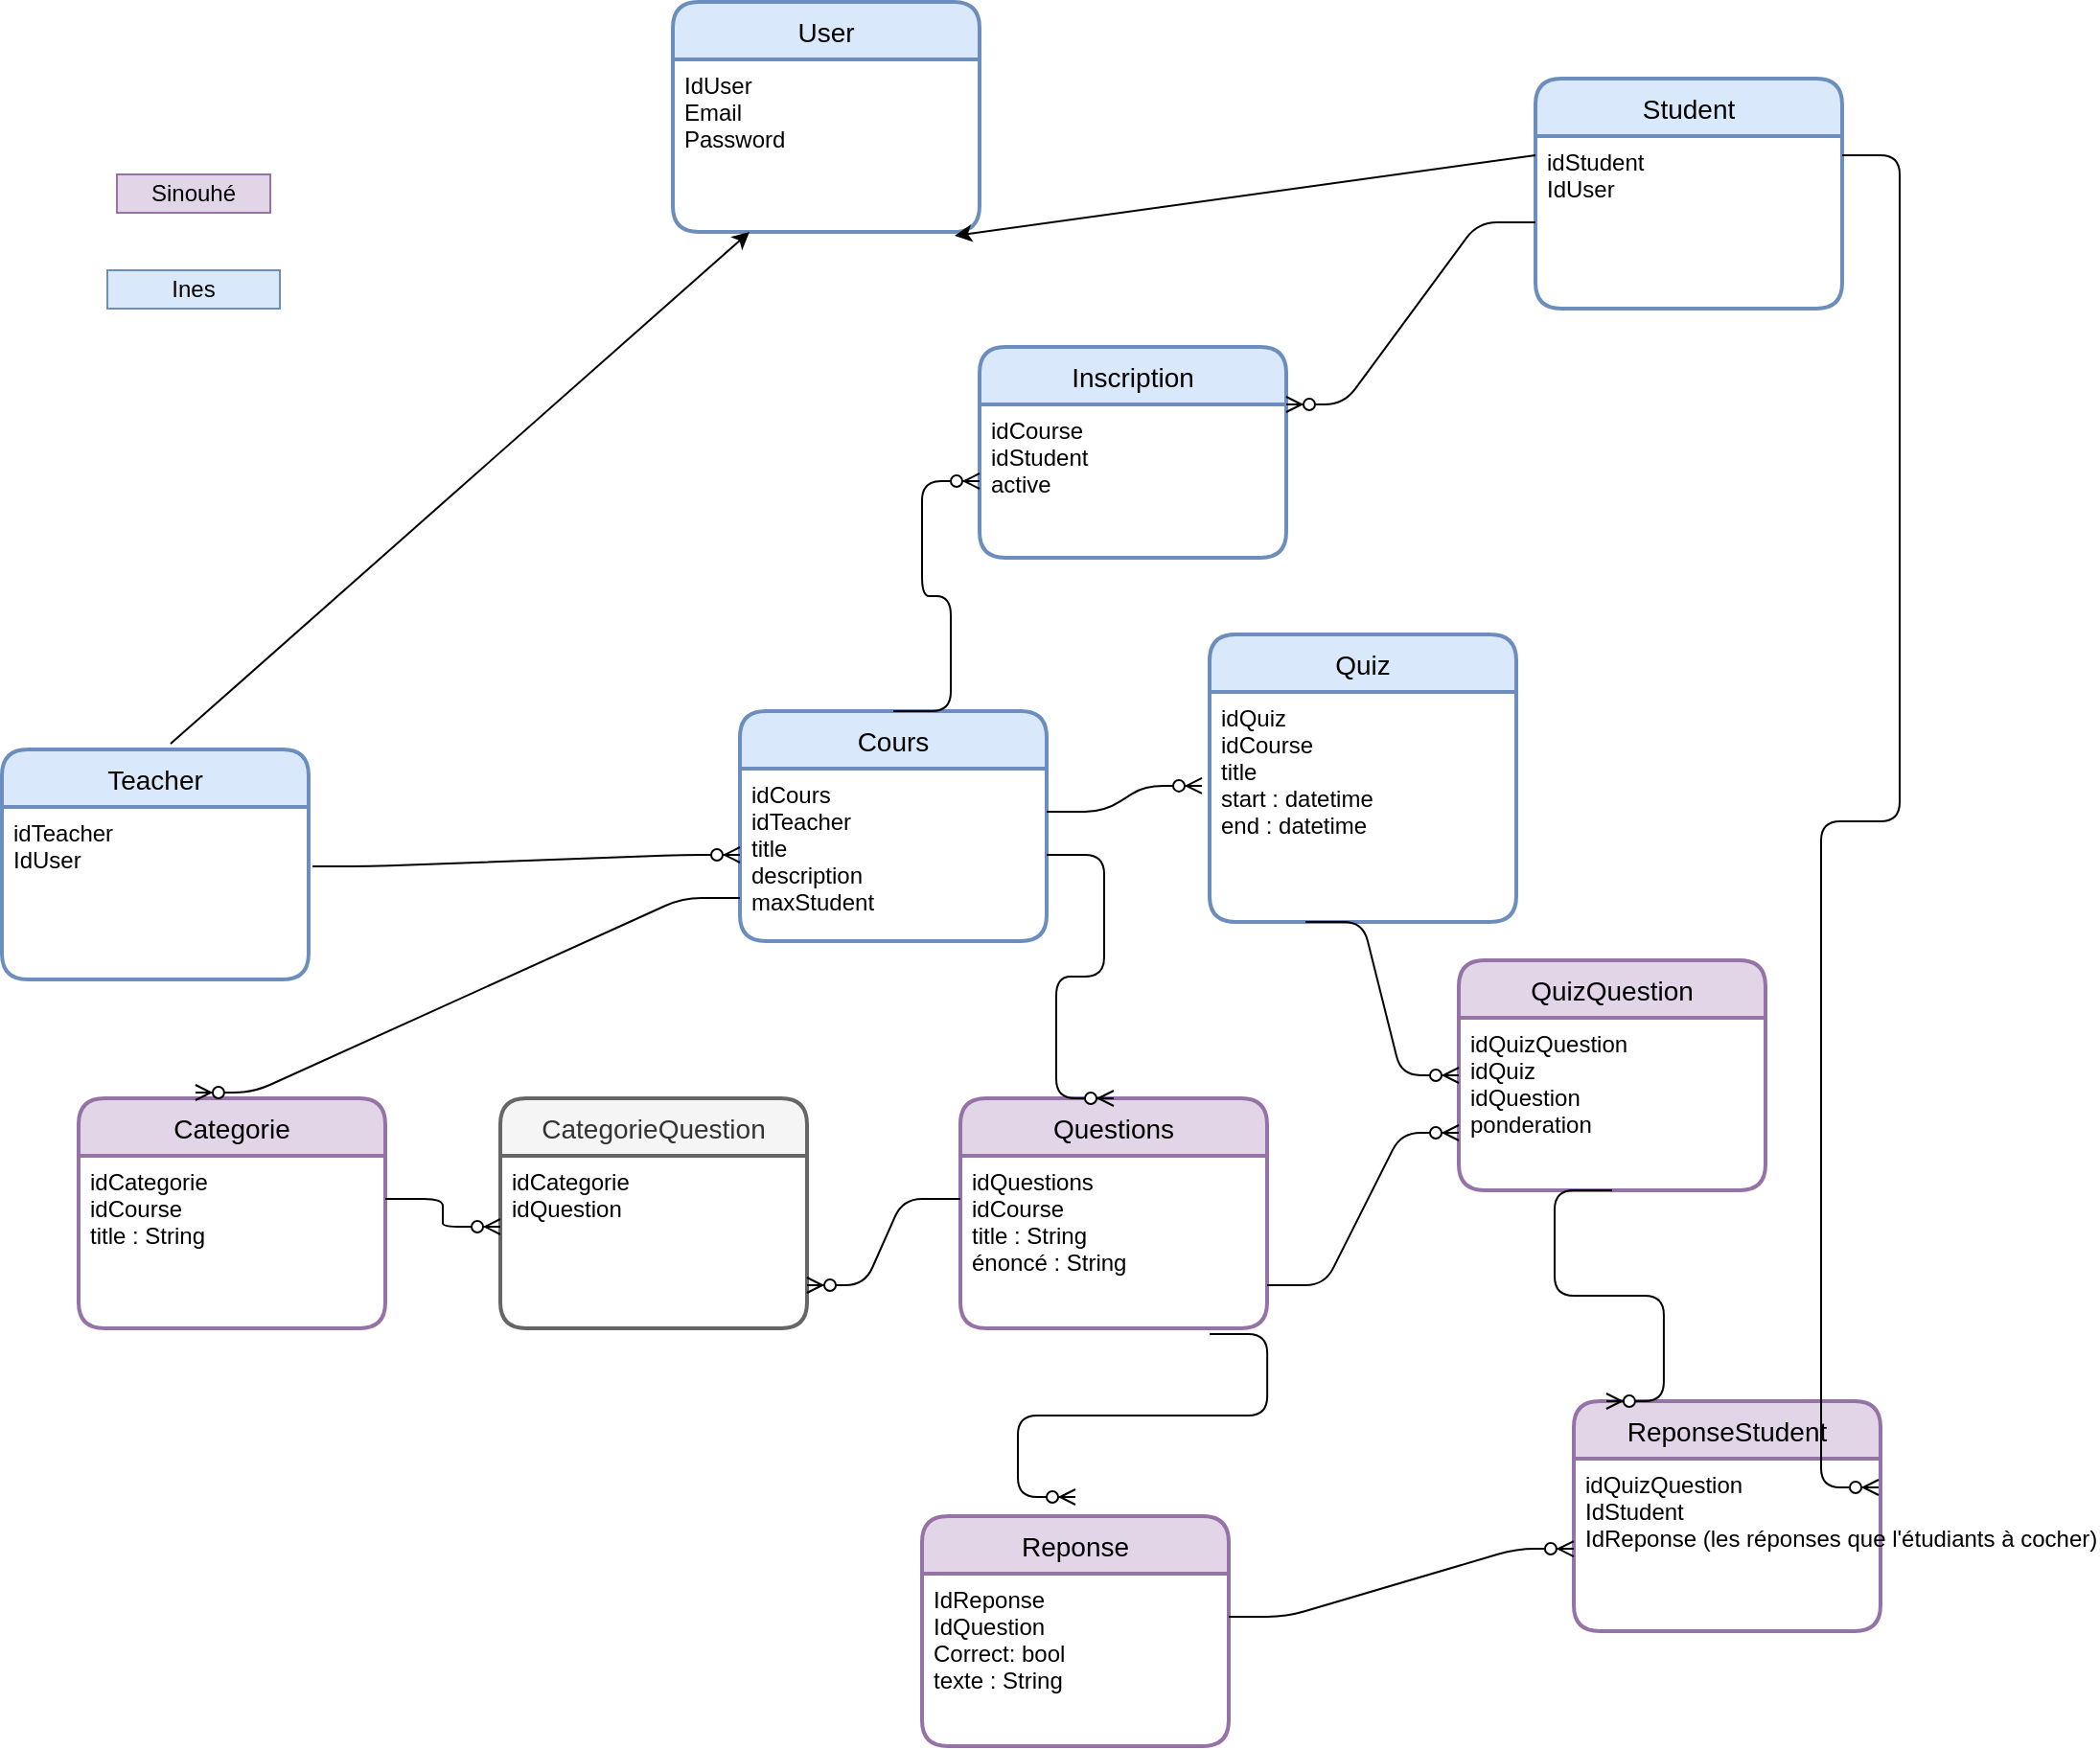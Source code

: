 <mxfile version="14.6.9" type="device"><diagram id="R2lEEEUBdFMjLlhIrx00" name="Page-1"><mxGraphModel dx="1422" dy="1862" grid="1" gridSize="10" guides="1" tooltips="1" connect="1" arrows="1" fold="1" page="1" pageScale="1" pageWidth="850" pageHeight="1100" math="0" shadow="0" extFonts="Permanent Marker^https://fonts.googleapis.com/css?family=Permanent+Marker"><root><mxCell id="0"/><mxCell id="1" parent="0"/><mxCell id="d2dYAKe7NNeKTJfBTGSk-1" value="Teacher" style="swimlane;childLayout=stackLayout;horizontal=1;startSize=30;horizontalStack=0;rounded=1;fontSize=14;fontStyle=0;strokeWidth=2;resizeParent=0;resizeLast=1;shadow=0;dashed=0;align=center;fillColor=#dae8fc;strokeColor=#6c8ebf;" parent="1" vertex="1"><mxGeometry x="40" y="380" width="160" height="120" as="geometry"/></mxCell><mxCell id="d2dYAKe7NNeKTJfBTGSk-2" value="idTeacher&#10;IdUser" style="align=left;strokeColor=none;fillColor=none;spacingLeft=4;fontSize=12;verticalAlign=top;resizable=0;rotatable=0;part=1;" parent="d2dYAKe7NNeKTJfBTGSk-1" vertex="1"><mxGeometry y="30" width="160" height="90" as="geometry"/></mxCell><mxCell id="d2dYAKe7NNeKTJfBTGSk-4" value="Student" style="swimlane;childLayout=stackLayout;horizontal=1;startSize=30;horizontalStack=0;rounded=1;fontSize=14;fontStyle=0;strokeWidth=2;resizeParent=0;resizeLast=1;shadow=0;dashed=0;align=center;fillColor=#dae8fc;strokeColor=#6c8ebf;" parent="1" vertex="1"><mxGeometry x="840" y="30" width="160" height="120" as="geometry"/></mxCell><mxCell id="d2dYAKe7NNeKTJfBTGSk-5" value="idStudent&#10;IdUser" style="align=left;strokeColor=none;fillColor=none;spacingLeft=4;fontSize=12;verticalAlign=top;resizable=0;rotatable=0;part=1;" parent="d2dYAKe7NNeKTJfBTGSk-4" vertex="1"><mxGeometry y="30" width="160" height="90" as="geometry"/></mxCell><mxCell id="d2dYAKe7NNeKTJfBTGSk-6" value="Cours" style="swimlane;childLayout=stackLayout;horizontal=1;startSize=30;horizontalStack=0;rounded=1;fontSize=14;fontStyle=0;strokeWidth=2;resizeParent=0;resizeLast=1;shadow=0;dashed=0;align=center;fillColor=#dae8fc;strokeColor=#6c8ebf;" parent="1" vertex="1"><mxGeometry x="425" y="360" width="160" height="120" as="geometry"/></mxCell><mxCell id="d2dYAKe7NNeKTJfBTGSk-7" value="idCours&#10;idTeacher&#10;title&#10;description&#10;maxStudent" style="align=left;strokeColor=none;fillColor=none;spacingLeft=4;fontSize=12;verticalAlign=top;resizable=0;rotatable=0;part=1;" parent="d2dYAKe7NNeKTJfBTGSk-6" vertex="1"><mxGeometry y="30" width="160" height="90" as="geometry"/></mxCell><mxCell id="d2dYAKe7NNeKTJfBTGSk-8" value="Inscription" style="swimlane;childLayout=stackLayout;horizontal=1;startSize=30;horizontalStack=0;rounded=1;fontSize=14;fontStyle=0;strokeWidth=2;resizeParent=0;resizeLast=1;shadow=0;dashed=0;align=center;fillColor=#dae8fc;strokeColor=#6c8ebf;" parent="1" vertex="1"><mxGeometry x="550" y="170" width="160" height="110" as="geometry"/></mxCell><mxCell id="d2dYAKe7NNeKTJfBTGSk-9" value="idCourse&#10;idStudent&#10;active" style="align=left;strokeColor=none;fillColor=none;spacingLeft=4;fontSize=12;verticalAlign=top;resizable=0;rotatable=0;part=1;" parent="d2dYAKe7NNeKTJfBTGSk-8" vertex="1"><mxGeometry y="30" width="160" height="80" as="geometry"/></mxCell><mxCell id="d2dYAKe7NNeKTJfBTGSk-10" value="Quiz" style="swimlane;childLayout=stackLayout;horizontal=1;startSize=30;horizontalStack=0;rounded=1;fontSize=14;fontStyle=0;strokeWidth=2;resizeParent=0;resizeLast=1;shadow=0;dashed=0;align=center;fillColor=#dae8fc;strokeColor=#6c8ebf;" parent="1" vertex="1"><mxGeometry x="670" y="320" width="160" height="150" as="geometry"/></mxCell><mxCell id="d2dYAKe7NNeKTJfBTGSk-11" value="idQuiz&#10;idCourse&#10;title&#10;start : datetime&#10;end : datetime&#10;" style="align=left;strokeColor=none;fillColor=none;spacingLeft=4;fontSize=12;verticalAlign=top;resizable=0;rotatable=0;part=1;" parent="d2dYAKe7NNeKTJfBTGSk-10" vertex="1"><mxGeometry y="30" width="160" height="120" as="geometry"/></mxCell><mxCell id="d2dYAKe7NNeKTJfBTGSk-12" value="" style="edgeStyle=entityRelationEdgeStyle;fontSize=12;html=1;endArrow=ERzeroToMany;endFill=1;exitX=1.013;exitY=0.344;exitDx=0;exitDy=0;exitPerimeter=0;entryX=0;entryY=0.5;entryDx=0;entryDy=0;" parent="1" source="d2dYAKe7NNeKTJfBTGSk-2" target="d2dYAKe7NNeKTJfBTGSk-7" edge="1"><mxGeometry width="100" height="100" relative="1" as="geometry"><mxPoint x="370" y="440" as="sourcePoint"/><mxPoint x="470" y="340" as="targetPoint"/></mxGeometry></mxCell><mxCell id="d2dYAKe7NNeKTJfBTGSk-14" value="" style="edgeStyle=entityRelationEdgeStyle;fontSize=12;html=1;endArrow=ERzeroToMany;endFill=1;exitX=0.5;exitY=0;exitDx=0;exitDy=0;" parent="1" source="d2dYAKe7NNeKTJfBTGSk-6" target="d2dYAKe7NNeKTJfBTGSk-9" edge="1"><mxGeometry width="100" height="100" relative="1" as="geometry"><mxPoint x="370" y="440" as="sourcePoint"/><mxPoint x="270" y="260" as="targetPoint"/></mxGeometry></mxCell><mxCell id="d2dYAKe7NNeKTJfBTGSk-17" value="" style="edgeStyle=entityRelationEdgeStyle;fontSize=12;html=1;endArrow=ERzeroToMany;endFill=1;entryX=1;entryY=0;entryDx=0;entryDy=0;" parent="1" source="d2dYAKe7NNeKTJfBTGSk-5" target="d2dYAKe7NNeKTJfBTGSk-9" edge="1"><mxGeometry width="100" height="100" relative="1" as="geometry"><mxPoint x="370" y="440" as="sourcePoint"/><mxPoint x="470" y="340" as="targetPoint"/></mxGeometry></mxCell><mxCell id="d2dYAKe7NNeKTJfBTGSk-19" value="Questions" style="swimlane;childLayout=stackLayout;horizontal=1;startSize=30;horizontalStack=0;rounded=1;fontSize=14;fontStyle=0;strokeWidth=2;resizeParent=0;resizeLast=1;shadow=0;dashed=0;align=center;fillColor=#e1d5e7;strokeColor=#9673a6;" parent="1" vertex="1"><mxGeometry x="540" y="562" width="160" height="120" as="geometry"/></mxCell><mxCell id="d2dYAKe7NNeKTJfBTGSk-20" value="idQuestions&#10;idCourse&#10;title : String&#10;énoncé : String&#10;" style="align=left;strokeColor=none;fillColor=none;spacingLeft=4;fontSize=12;verticalAlign=top;resizable=0;rotatable=0;part=1;" parent="d2dYAKe7NNeKTJfBTGSk-19" vertex="1"><mxGeometry y="30" width="160" height="90" as="geometry"/></mxCell><mxCell id="9sQfHfTyXAO2uDPGOnwR-1" value="Categorie" style="swimlane;childLayout=stackLayout;horizontal=1;startSize=30;horizontalStack=0;rounded=1;fontSize=14;fontStyle=0;strokeWidth=2;resizeParent=0;resizeLast=1;shadow=0;dashed=0;align=center;fillColor=#e1d5e7;strokeColor=#9673a6;" parent="1" vertex="1"><mxGeometry x="80" y="562" width="160" height="120" as="geometry"/></mxCell><mxCell id="9sQfHfTyXAO2uDPGOnwR-2" value="idCategorie&#10;idCourse&#10;title : String" style="align=left;strokeColor=none;fillColor=none;spacingLeft=4;fontSize=12;verticalAlign=top;resizable=0;rotatable=0;part=1;" parent="9sQfHfTyXAO2uDPGOnwR-1" vertex="1"><mxGeometry y="30" width="160" height="90" as="geometry"/></mxCell><mxCell id="9sQfHfTyXAO2uDPGOnwR-3" value="CategorieQuestion" style="swimlane;childLayout=stackLayout;horizontal=1;startSize=30;horizontalStack=0;rounded=1;fontSize=14;fontStyle=0;strokeWidth=2;resizeParent=0;resizeLast=1;shadow=0;dashed=0;align=center;fillColor=#f5f5f5;strokeColor=#666666;fontColor=#333333;" parent="1" vertex="1"><mxGeometry x="300" y="562" width="160" height="120" as="geometry"/></mxCell><mxCell id="9sQfHfTyXAO2uDPGOnwR-4" value="idCategorie&#10;idQuestion" style="align=left;strokeColor=none;fillColor=none;spacingLeft=4;fontSize=12;verticalAlign=top;resizable=0;rotatable=0;part=1;" parent="9sQfHfTyXAO2uDPGOnwR-3" vertex="1"><mxGeometry y="30" width="160" height="90" as="geometry"/></mxCell><mxCell id="9sQfHfTyXAO2uDPGOnwR-7" value="" style="edgeStyle=entityRelationEdgeStyle;fontSize=12;html=1;endArrow=ERzeroToMany;endFill=1;exitX=1;exitY=0.25;exitDx=0;exitDy=0;" parent="1" source="9sQfHfTyXAO2uDPGOnwR-2" edge="1"><mxGeometry width="100" height="100" relative="1" as="geometry"><mxPoint x="250.0" y="615" as="sourcePoint"/><mxPoint x="300" y="629" as="targetPoint"/></mxGeometry></mxCell><mxCell id="9sQfHfTyXAO2uDPGOnwR-10" value="" style="edgeStyle=entityRelationEdgeStyle;fontSize=12;html=1;endArrow=ERzeroToMany;endFill=1;entryX=1;entryY=0.75;entryDx=0;entryDy=0;exitX=0;exitY=0.25;exitDx=0;exitDy=0;" parent="1" source="d2dYAKe7NNeKTJfBTGSk-20" target="9sQfHfTyXAO2uDPGOnwR-4" edge="1"><mxGeometry width="100" height="100" relative="1" as="geometry"><mxPoint x="610" y="584.5" as="sourcePoint"/><mxPoint x="500" y="659.5" as="targetPoint"/></mxGeometry></mxCell><mxCell id="9sQfHfTyXAO2uDPGOnwR-13" value="QuizQuestion" style="swimlane;childLayout=stackLayout;horizontal=1;startSize=30;horizontalStack=0;rounded=1;fontSize=14;fontStyle=0;strokeWidth=2;resizeParent=0;resizeLast=1;shadow=0;dashed=0;align=center;fillColor=#e1d5e7;strokeColor=#9673a6;" parent="1" vertex="1"><mxGeometry x="800" y="490" width="160" height="120" as="geometry"/></mxCell><mxCell id="9sQfHfTyXAO2uDPGOnwR-14" value="idQuizQuestion&#10;idQuiz&#10;idQuestion&#10;ponderation" style="align=left;strokeColor=none;fillColor=none;spacingLeft=4;fontSize=12;verticalAlign=top;resizable=0;rotatable=0;part=1;" parent="9sQfHfTyXAO2uDPGOnwR-13" vertex="1"><mxGeometry y="30" width="160" height="90" as="geometry"/></mxCell><mxCell id="9sQfHfTyXAO2uDPGOnwR-23" value="Reponse" style="swimlane;childLayout=stackLayout;horizontal=1;startSize=30;horizontalStack=0;rounded=1;fontSize=14;fontStyle=0;strokeWidth=2;resizeParent=0;resizeLast=1;shadow=0;dashed=0;align=center;fillColor=#e1d5e7;strokeColor=#9673a6;" parent="1" vertex="1"><mxGeometry x="520" y="780" width="160" height="120" as="geometry"/></mxCell><mxCell id="9sQfHfTyXAO2uDPGOnwR-24" value="IdReponse&#10;IdQuestion&#10;Correct: bool&#10;texte : String" style="align=left;strokeColor=none;fillColor=none;spacingLeft=4;fontSize=12;verticalAlign=top;resizable=0;rotatable=0;part=1;" parent="9sQfHfTyXAO2uDPGOnwR-23" vertex="1"><mxGeometry y="30" width="160" height="90" as="geometry"/></mxCell><mxCell id="9sQfHfTyXAO2uDPGOnwR-26" value="" style="edgeStyle=entityRelationEdgeStyle;fontSize=12;html=1;endArrow=ERzeroToMany;endFill=1;exitX=0.813;exitY=1.033;exitDx=0;exitDy=0;exitPerimeter=0;" parent="1" source="d2dYAKe7NNeKTJfBTGSk-20" edge="1"><mxGeometry width="100" height="100" relative="1" as="geometry"><mxPoint x="810" y="597.5" as="sourcePoint"/><mxPoint x="600" y="770" as="targetPoint"/></mxGeometry></mxCell><mxCell id="9sQfHfTyXAO2uDPGOnwR-29" value="ReponseStudent" style="swimlane;childLayout=stackLayout;horizontal=1;startSize=30;horizontalStack=0;rounded=1;fontSize=14;fontStyle=0;strokeWidth=2;resizeParent=0;resizeLast=1;shadow=0;dashed=0;align=center;fillColor=#e1d5e7;strokeColor=#9673a6;" parent="1" vertex="1"><mxGeometry x="860" y="720" width="160" height="120" as="geometry"/></mxCell><mxCell id="9sQfHfTyXAO2uDPGOnwR-30" value="idQuizQuestion&#10;IdStudent&#10;IdReponse (les réponses que l'étudiants à cocher)" style="align=left;strokeColor=none;fillColor=none;spacingLeft=4;fontSize=12;verticalAlign=top;resizable=0;rotatable=0;part=1;" parent="9sQfHfTyXAO2uDPGOnwR-29" vertex="1"><mxGeometry y="30" width="160" height="90" as="geometry"/></mxCell><mxCell id="9sQfHfTyXAO2uDPGOnwR-32" value="" style="edgeStyle=entityRelationEdgeStyle;fontSize=12;html=1;endArrow=ERzeroToMany;endFill=1;exitX=1;exitY=0.25;exitDx=0;exitDy=0;" parent="1" source="9sQfHfTyXAO2uDPGOnwR-24" edge="1"><mxGeometry width="100" height="100" relative="1" as="geometry"><mxPoint x="900.04" y="720" as="sourcePoint"/><mxPoint x="859.96" y="797.03" as="targetPoint"/></mxGeometry></mxCell><mxCell id="9sQfHfTyXAO2uDPGOnwR-34" value="" style="edgeStyle=entityRelationEdgeStyle;fontSize=12;html=1;endArrow=ERzeroToMany;endFill=1;exitX=1;exitY=0.111;exitDx=0;exitDy=0;exitPerimeter=0;" parent="1" source="d2dYAKe7NNeKTJfBTGSk-5" edge="1"><mxGeometry width="100" height="100" relative="1" as="geometry"><mxPoint x="880" y="410" as="sourcePoint"/><mxPoint x="1019" y="765" as="targetPoint"/></mxGeometry></mxCell><mxCell id="9sQfHfTyXAO2uDPGOnwR-37" value="User" style="swimlane;childLayout=stackLayout;horizontal=1;startSize=30;horizontalStack=0;rounded=1;fontSize=14;fontStyle=0;strokeWidth=2;resizeParent=0;resizeLast=1;shadow=0;dashed=0;align=center;fillColor=#dae8fc;strokeColor=#6c8ebf;" parent="1" vertex="1"><mxGeometry x="390" y="-10" width="160" height="120" as="geometry"/></mxCell><mxCell id="9sQfHfTyXAO2uDPGOnwR-38" value="IdUser&#10;Email&#10;Password" style="align=left;strokeColor=none;fillColor=none;spacingLeft=4;fontSize=12;verticalAlign=top;resizable=0;rotatable=0;part=1;" parent="9sQfHfTyXAO2uDPGOnwR-37" vertex="1"><mxGeometry y="30" width="160" height="90" as="geometry"/></mxCell><mxCell id="9sQfHfTyXAO2uDPGOnwR-41" value="" style="endArrow=classic;html=1;entryX=0.25;entryY=1;entryDx=0;entryDy=0;exitX=0.55;exitY=-0.025;exitDx=0;exitDy=0;exitPerimeter=0;" parent="1" source="d2dYAKe7NNeKTJfBTGSk-1" target="9sQfHfTyXAO2uDPGOnwR-38" edge="1"><mxGeometry width="50" height="50" relative="1" as="geometry"><mxPoint x="100" y="380" as="sourcePoint"/><mxPoint x="150" y="330" as="targetPoint"/></mxGeometry></mxCell><mxCell id="9sQfHfTyXAO2uDPGOnwR-42" value="" style="endArrow=classic;html=1;entryX=0.919;entryY=1.022;entryDx=0;entryDy=0;exitX=0;exitY=0.111;exitDx=0;exitDy=0;exitPerimeter=0;entryPerimeter=0;" parent="1" source="d2dYAKe7NNeKTJfBTGSk-5" target="9sQfHfTyXAO2uDPGOnwR-38" edge="1"><mxGeometry width="50" height="50" relative="1" as="geometry"><mxPoint x="138" y="387" as="sourcePoint"/><mxPoint x="190" y="60" as="targetPoint"/></mxGeometry></mxCell><mxCell id="W4i8Vk0P14pvi7kIGCub-1" value="" style="edgeStyle=entityRelationEdgeStyle;fontSize=12;html=1;endArrow=ERzeroToMany;endFill=1;exitX=0.5;exitY=1;exitDx=0;exitDy=0;entryX=0.106;entryY=0;entryDx=0;entryDy=0;entryPerimeter=0;" parent="1" source="9sQfHfTyXAO2uDPGOnwR-14" target="9sQfHfTyXAO2uDPGOnwR-29" edge="1"><mxGeometry width="100" height="100" relative="1" as="geometry"><mxPoint x="880" y="620" as="sourcePoint"/><mxPoint x="1056.96" y="862" as="targetPoint"/></mxGeometry></mxCell><mxCell id="W4i8Vk0P14pvi7kIGCub-3" value="Sinouhé" style="text;html=1;strokeColor=#9673a6;fillColor=#e1d5e7;align=center;verticalAlign=middle;whiteSpace=wrap;rounded=0;" parent="1" vertex="1"><mxGeometry x="100" y="80" width="80" height="20" as="geometry"/></mxCell><mxCell id="W4i8Vk0P14pvi7kIGCub-4" value="Ines" style="text;html=1;strokeColor=#6c8ebf;fillColor=#dae8fc;align=center;verticalAlign=middle;whiteSpace=wrap;rounded=0;" parent="1" vertex="1"><mxGeometry x="95" y="130" width="90" height="20" as="geometry"/></mxCell><mxCell id="9sQfHfTyXAO2uDPGOnwR-18" value="" style="edgeStyle=entityRelationEdgeStyle;fontSize=12;html=1;endArrow=ERzeroToMany;endFill=1;entryX=0;entryY=0.75;entryDx=0;entryDy=0;exitX=1;exitY=0.75;exitDx=0;exitDy=0;" parent="1" source="d2dYAKe7NNeKTJfBTGSk-20" target="9sQfHfTyXAO2uDPGOnwR-13" edge="1"><mxGeometry width="100" height="100" relative="1" as="geometry"><mxPoint x="520" y="632.5" as="sourcePoint"/><mxPoint x="470" y="669.5" as="targetPoint"/></mxGeometry></mxCell><mxCell id="ne0wlbaVjLlk7n4kneil-3" value="" style="edgeStyle=entityRelationEdgeStyle;fontSize=12;html=1;endArrow=ERzeroToMany;endFill=1;" parent="1" edge="1"><mxGeometry width="100" height="100" relative="1" as="geometry"><mxPoint x="720" y="470" as="sourcePoint"/><mxPoint x="800" y="550" as="targetPoint"/></mxGeometry></mxCell><mxCell id="ne0wlbaVjLlk7n4kneil-4" value="" style="edgeStyle=entityRelationEdgeStyle;fontSize=12;html=1;endArrow=ERzeroToMany;endFill=1;exitX=1;exitY=0.5;exitDx=0;exitDy=0;entryX=0.5;entryY=0;entryDx=0;entryDy=0;" parent="1" source="d2dYAKe7NNeKTJfBTGSk-7" target="d2dYAKe7NNeKTJfBTGSk-19" edge="1"><mxGeometry width="100" height="100" relative="1" as="geometry"><mxPoint x="670" y="720" as="sourcePoint"/><mxPoint x="770" y="620" as="targetPoint"/></mxGeometry></mxCell><mxCell id="ne0wlbaVjLlk7n4kneil-5" value="" style="edgeStyle=entityRelationEdgeStyle;fontSize=12;html=1;endArrow=ERzeroToMany;endFill=1;exitX=1;exitY=0.25;exitDx=0;exitDy=0;entryX=-0.025;entryY=0.408;entryDx=0;entryDy=0;entryPerimeter=0;" parent="1" source="d2dYAKe7NNeKTJfBTGSk-7" target="d2dYAKe7NNeKTJfBTGSk-11" edge="1"><mxGeometry width="100" height="100" relative="1" as="geometry"><mxPoint x="670" y="520" as="sourcePoint"/><mxPoint x="770" y="420" as="targetPoint"/></mxGeometry></mxCell><mxCell id="mCWeYz8iNHcTKeGLggy4-1" value="" style="edgeStyle=entityRelationEdgeStyle;fontSize=12;html=1;endArrow=ERzeroToMany;endFill=1;exitX=0;exitY=0.75;exitDx=0;exitDy=0;entryX=0.381;entryY=-0.025;entryDx=0;entryDy=0;entryPerimeter=0;" parent="1" source="d2dYAKe7NNeKTJfBTGSk-7" target="9sQfHfTyXAO2uDPGOnwR-1" edge="1"><mxGeometry width="100" height="100" relative="1" as="geometry"><mxPoint x="180" y="460" as="sourcePoint"/><mxPoint x="215" y="587" as="targetPoint"/></mxGeometry></mxCell></root></mxGraphModel></diagram></mxfile>